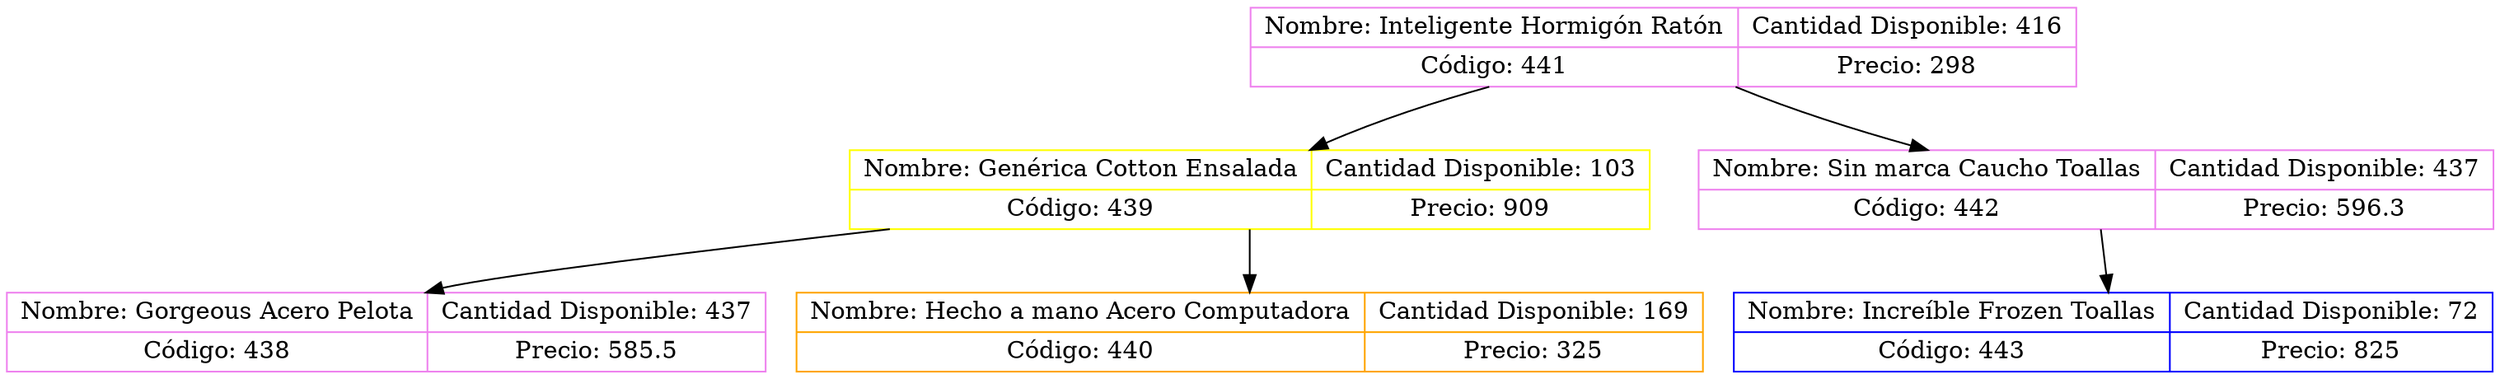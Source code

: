 digraph Arbol{node[shape="record"];
node0xc000110900[label="{Nombre: Inteligente Hormigón Ratón|Código: 441}|{Cantidad Disponible: 416|Precio: 298}" color="violet"];
node0xc0001108a0[label="{Nombre: Genérica Cotton Ensalada|Código: 439}|{Cantidad Disponible: 103|Precio: 909}" color="yellow"];
node0xc000110900:f0->node0xc0001108a0:f1
node0xc0001107e0[label="{Nombre: Gorgeous Acero Pelota|Código: 438}|{Cantidad Disponible: 437|Precio: 585.5}" color="violet"];
node0xc0001108a0:f0->node0xc0001107e0:f1
node0xc0001109c0[label="{Nombre: Hecho a mano Acero Computadora|Código: 440}|{Cantidad Disponible: 169|Precio: 325}" color="orange"];
node0xc0001108a0:f2->node0xc0001109c0:f1
node0xc000110840[label="{Nombre: Sin marca Caucho Toallas|Código: 442}|{Cantidad Disponible: 437|Precio: 596.3}" color="violet"];
node0xc000110900:f2->node0xc000110840:f1
node0xc000110960[label="{Nombre: Increíble Frozen Toallas|Código: 443}|{Cantidad Disponible: 72|Precio: 825}" color="blue"];
node0xc000110840:f2->node0xc000110960:f1
}
